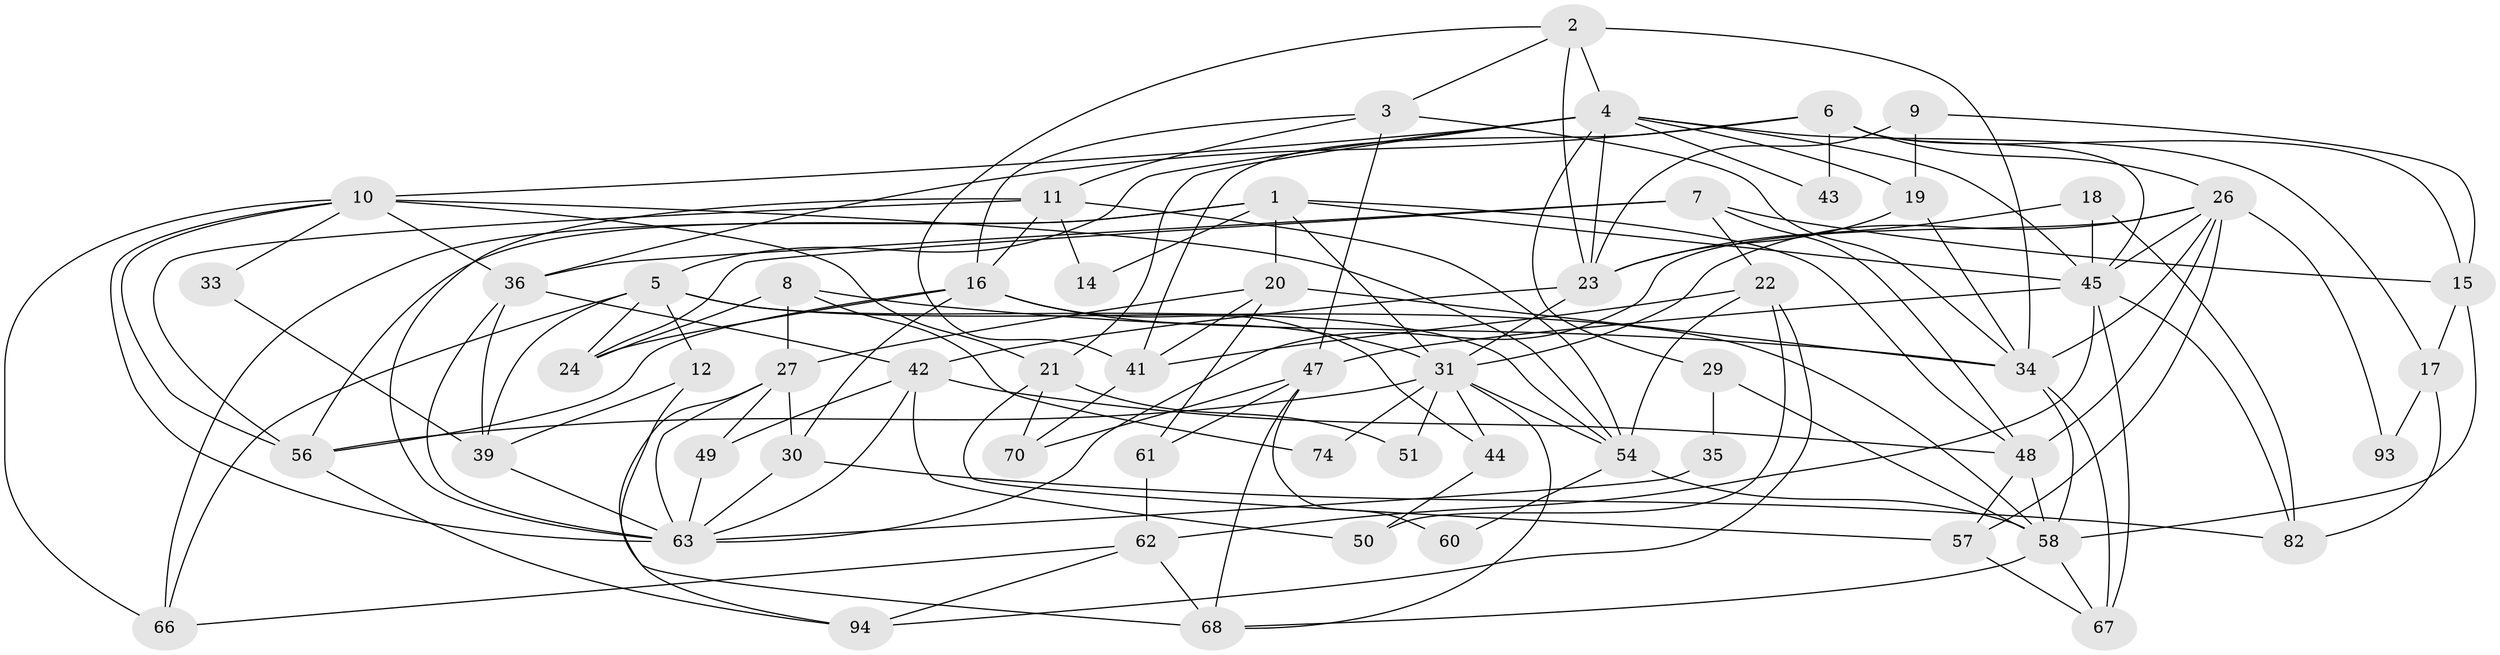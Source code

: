 // Generated by graph-tools (version 1.1) at 2025/52/02/27/25 19:52:03]
// undirected, 59 vertices, 146 edges
graph export_dot {
graph [start="1"]
  node [color=gray90,style=filled];
  1 [super="+37"];
  2 [super="+89"];
  3 [super="+78"];
  4 [super="+91"];
  5 [super="+32"];
  6 [super="+52"];
  7 [super="+81"];
  8 [super="+53"];
  9;
  10 [super="+13"];
  11 [super="+38"];
  12;
  14;
  15 [super="+87"];
  16 [super="+40"];
  17;
  18 [super="+25"];
  19;
  20 [super="+80"];
  21 [super="+65"];
  22 [super="+28"];
  23 [super="+88"];
  24;
  26 [super="+75"];
  27 [super="+55"];
  29;
  30 [super="+73"];
  31 [super="+46"];
  33;
  34 [super="+85"];
  35;
  36 [super="+76"];
  39 [super="+64"];
  41;
  42 [super="+86"];
  43;
  44;
  45 [super="+92"];
  47 [super="+72"];
  48 [super="+83"];
  49;
  50;
  51;
  54 [super="+71"];
  56 [super="+59"];
  57 [super="+69"];
  58 [super="+84"];
  60;
  61;
  62 [super="+77"];
  63 [super="+79"];
  66;
  67;
  68;
  70;
  74;
  82 [super="+90"];
  93;
  94;
  1 -- 31;
  1 -- 66;
  1 -- 56;
  1 -- 14;
  1 -- 45;
  1 -- 20;
  1 -- 48;
  2 -- 34 [weight=2];
  2 -- 23;
  2 -- 4;
  2 -- 41;
  2 -- 3;
  3 -- 34;
  3 -- 47;
  3 -- 16;
  3 -- 11;
  4 -- 10;
  4 -- 45;
  4 -- 17;
  4 -- 19;
  4 -- 29;
  4 -- 21;
  4 -- 5;
  4 -- 23;
  4 -- 43;
  5 -- 24;
  5 -- 54;
  5 -- 39;
  5 -- 58;
  5 -- 66;
  5 -- 12;
  6 -- 41;
  6 -- 43;
  6 -- 15;
  6 -- 45;
  6 -- 26;
  6 -- 36;
  7 -- 15;
  7 -- 24;
  7 -- 48;
  7 -- 36;
  7 -- 22;
  8 -- 24;
  8 -- 74;
  8 -- 34;
  8 -- 27 [weight=2];
  9 -- 19;
  9 -- 23;
  9 -- 15;
  10 -- 33;
  10 -- 66;
  10 -- 21;
  10 -- 63;
  10 -- 56;
  10 -- 36;
  10 -- 54;
  11 -- 16;
  11 -- 56;
  11 -- 54;
  11 -- 14;
  11 -- 63;
  12 -- 68;
  12 -- 39;
  15 -- 17;
  15 -- 58;
  16 -- 30;
  16 -- 44;
  16 -- 24;
  16 -- 56 [weight=2];
  16 -- 31;
  17 -- 93;
  17 -- 82;
  18 -- 23;
  18 -- 45;
  18 -- 82;
  19 -- 23;
  19 -- 34;
  20 -- 34;
  20 -- 61;
  20 -- 41;
  20 -- 27;
  21 -- 70;
  21 -- 57;
  21 -- 51;
  22 -- 94;
  22 -- 41;
  22 -- 54;
  22 -- 50;
  23 -- 31;
  23 -- 42;
  26 -- 34;
  26 -- 48;
  26 -- 93;
  26 -- 45;
  26 -- 63;
  26 -- 57;
  26 -- 31;
  27 -- 49;
  27 -- 94;
  27 -- 30;
  27 -- 63;
  29 -- 35;
  29 -- 58;
  30 -- 82 [weight=2];
  30 -- 63;
  31 -- 56;
  31 -- 44;
  31 -- 68;
  31 -- 51;
  31 -- 74;
  31 -- 54;
  33 -- 39;
  34 -- 67;
  34 -- 58;
  35 -- 63;
  36 -- 42;
  36 -- 63;
  36 -- 39;
  39 -- 63;
  41 -- 70;
  42 -- 63;
  42 -- 50;
  42 -- 48;
  42 -- 49;
  44 -- 50;
  45 -- 67;
  45 -- 62;
  45 -- 82;
  45 -- 47;
  47 -- 70;
  47 -- 61;
  47 -- 68;
  47 -- 60;
  48 -- 57;
  48 -- 58;
  49 -- 63;
  54 -- 60;
  54 -- 58;
  56 -- 94;
  57 -- 67;
  58 -- 67;
  58 -- 68;
  61 -- 62 [weight=2];
  62 -- 66;
  62 -- 94;
  62 -- 68;
}
